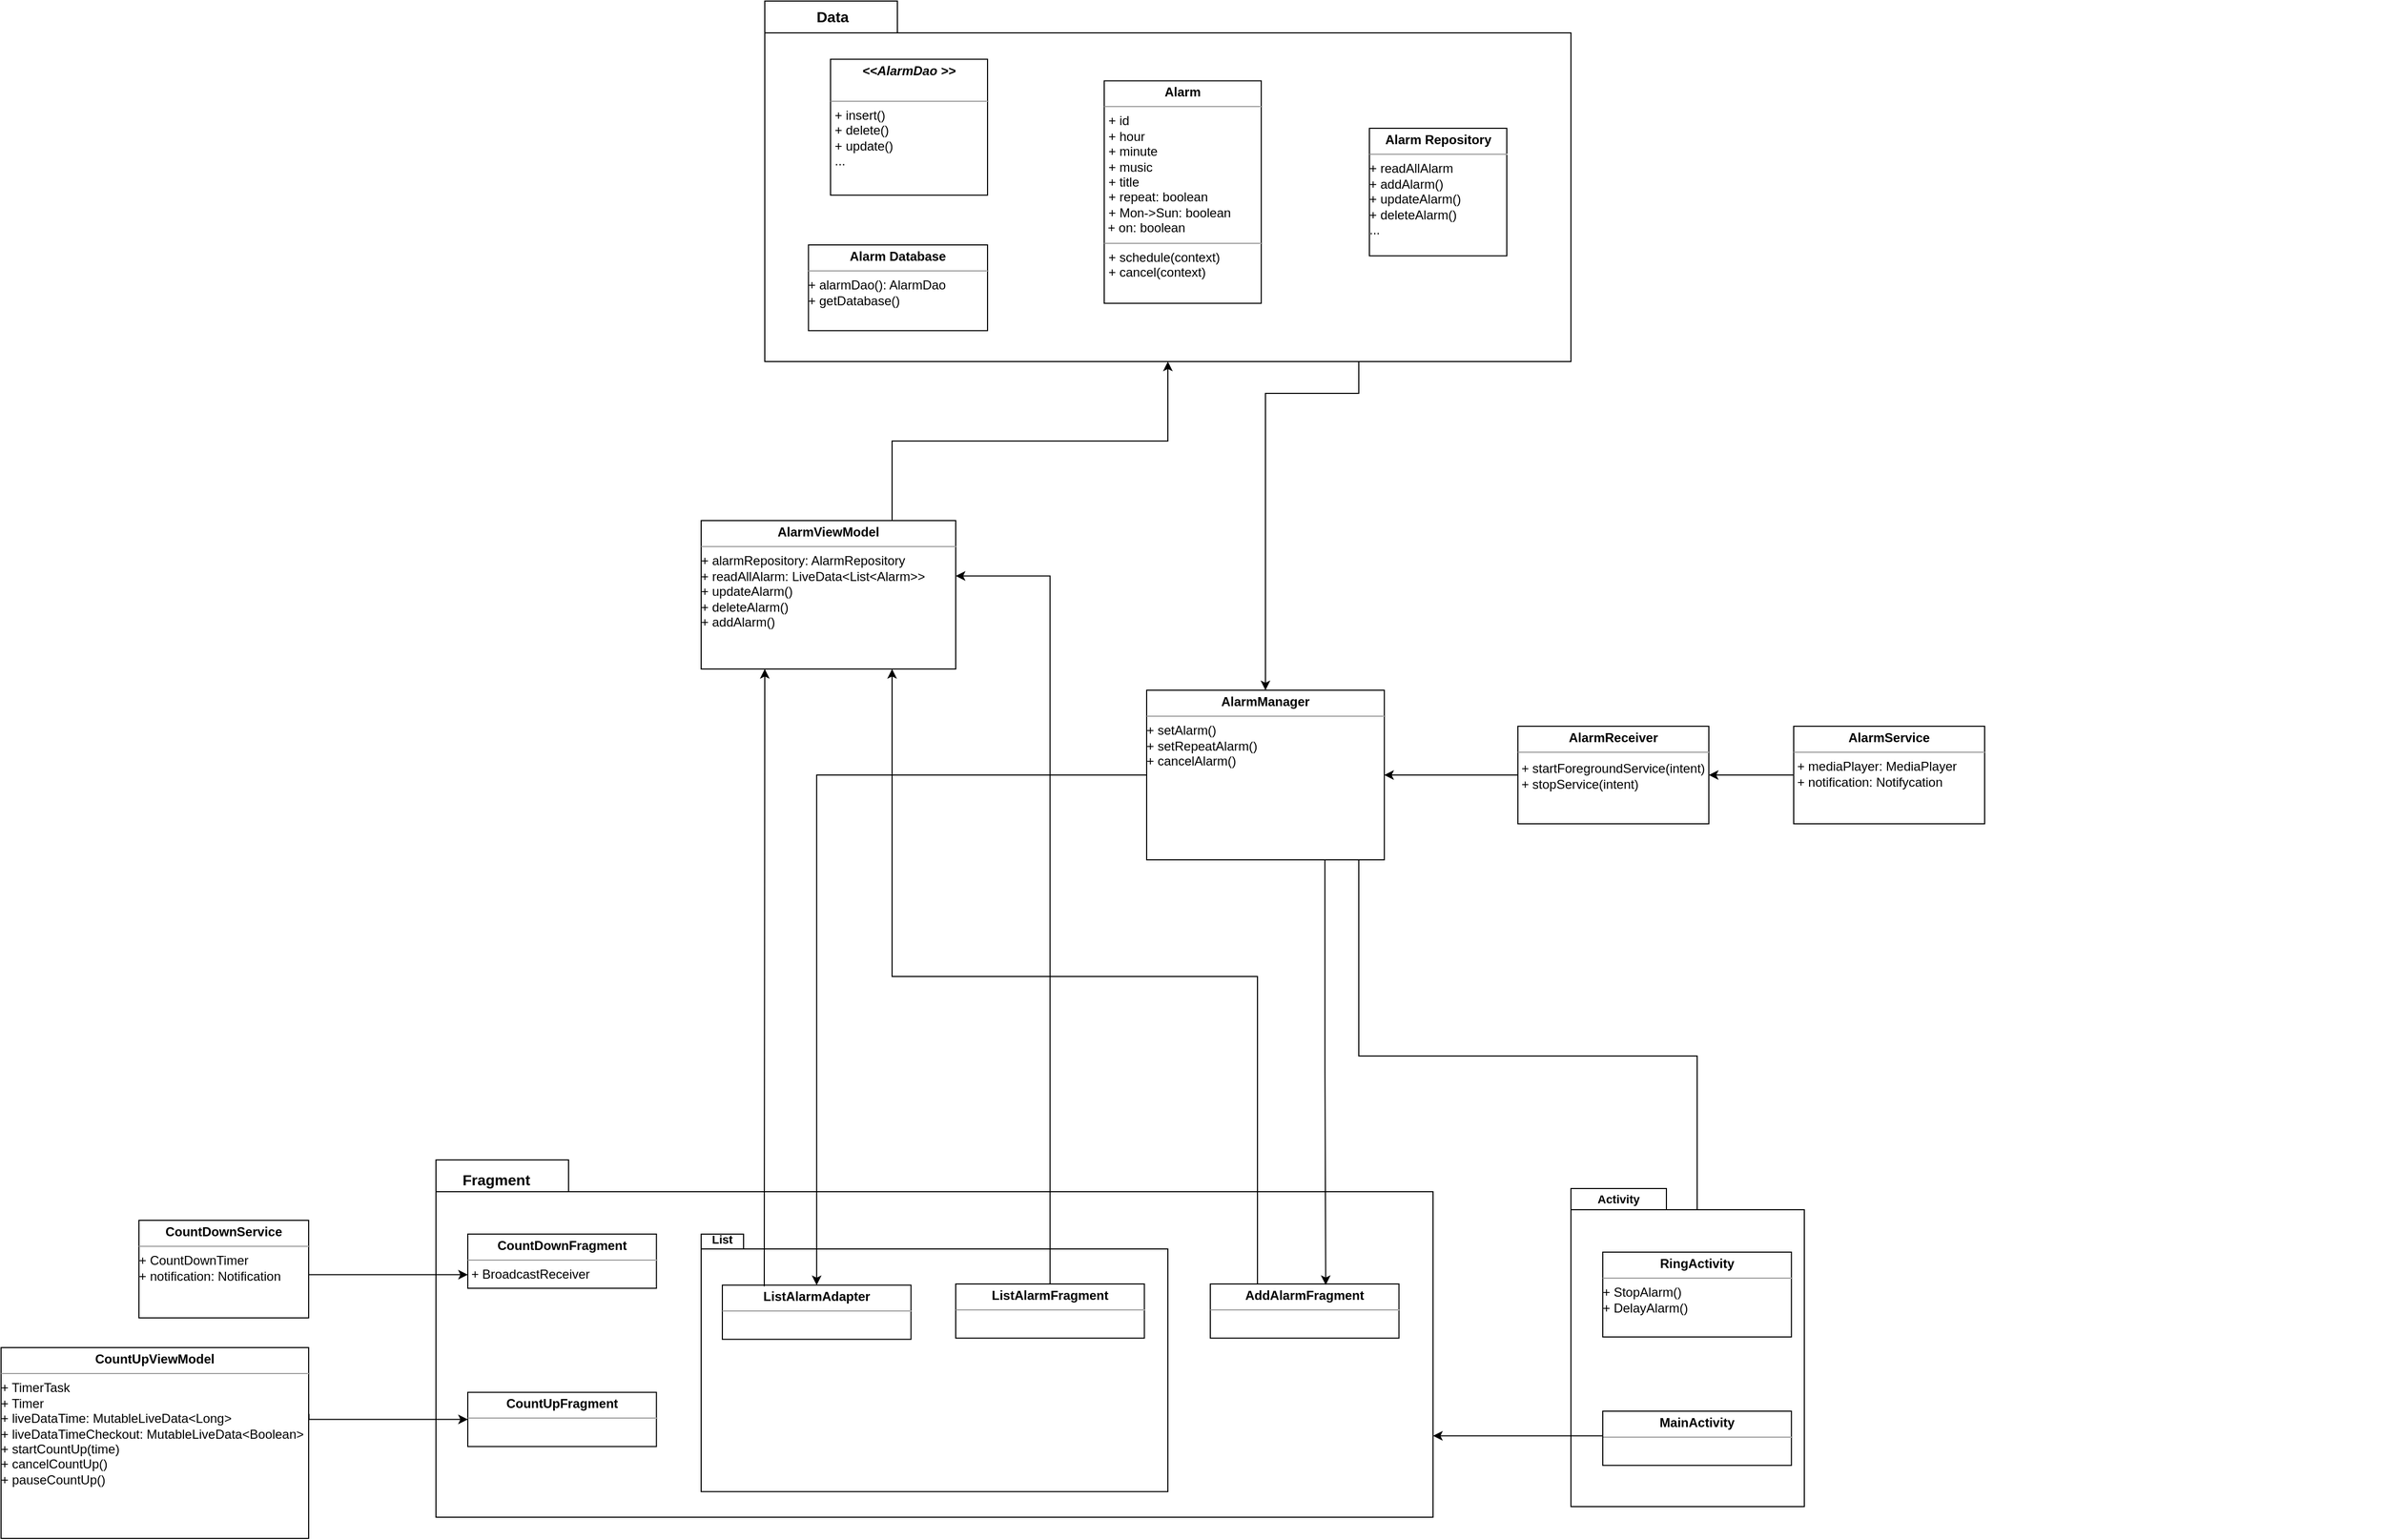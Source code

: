 <mxfile version="15.4.1" type="device"><diagram name="Page-1" id="b5b7bab2-c9e2-2cf4-8b2a-24fd1a2a6d21"><mxGraphModel dx="5305" dy="2823" grid="1" gridSize="10" guides="1" tooltips="1" connect="1" arrows="1" fold="1" page="1" pageScale="1" pageWidth="827" pageHeight="1169" background="none" math="0" shadow="0"><root><mxCell id="0"/><mxCell id="1" parent="0"/><mxCell id="6e0c8c40b5770093-30" value="" style="group" parent="1" vertex="1" connectable="0"><mxGeometry x="1045.5" y="294.5" width="230" height="480" as="geometry"/></mxCell><mxCell id="eLD6-oYb5JGd_3WExHtJ-1" value="" style="group" parent="1" vertex="1" connectable="0"><mxGeometry x="-250" y="-310" width="760" height="340" as="geometry"/></mxCell><mxCell id="6e0c8c40b5770093-72" value="" style="shape=folder;fontStyle=1;spacingTop=10;tabWidth=125;tabHeight=30;tabPosition=left;html=1;rounded=0;shadow=0;comic=0;labelBackgroundColor=none;strokeWidth=1;fillColor=none;fontFamily=Verdana;fontSize=10;align=center;" parent="eLD6-oYb5JGd_3WExHtJ-1" vertex="1"><mxGeometry width="760" height="340" as="geometry"/></mxCell><mxCell id="RQM73W5lyMiwXqJLtOtJ-2" value="&lt;font style=&quot;font-size: 14px&quot;&gt;&lt;b&gt;Data&lt;/b&gt;&lt;/font&gt;" style="text;html=1;strokeColor=none;fillColor=none;align=center;verticalAlign=middle;whiteSpace=wrap;rounded=0;" parent="eLD6-oYb5JGd_3WExHtJ-1" vertex="1"><mxGeometry x="41.169" width="46.257" height="30.083" as="geometry"/></mxCell><mxCell id="RQM73W5lyMiwXqJLtOtJ-3" value="&lt;p style=&quot;margin: 0px ; margin-top: 4px ; text-align: center&quot;&gt;&lt;b&gt;&lt;i&gt;&amp;lt;&amp;lt;AlarmDao &amp;gt;&amp;gt;&lt;br&gt;&lt;/i&gt;&lt;br&gt;&lt;/b&gt;&lt;/p&gt;&lt;hr size=&quot;1&quot;&gt;&lt;p style=&quot;margin: 0px ; margin-left: 4px&quot;&gt;&lt;/p&gt;&lt;p style=&quot;margin: 0px ; margin-left: 4px&quot;&gt;&lt;span&gt;+ insert()&lt;/span&gt;&lt;br&gt;&lt;/p&gt;&lt;p style=&quot;margin: 0px ; margin-left: 4px&quot;&gt;+ delete()&lt;/p&gt;&lt;p style=&quot;margin: 0px ; margin-left: 4px&quot;&gt;+ update()&lt;/p&gt;&lt;p style=&quot;margin: 0px ; margin-left: 4px&quot;&gt;...&lt;/p&gt;" style="verticalAlign=top;align=left;overflow=fill;fontSize=12;fontFamily=Helvetica;html=1;" parent="eLD6-oYb5JGd_3WExHtJ-1" vertex="1"><mxGeometry x="61.973" y="54.845" width="148.03" height="128.232" as="geometry"/></mxCell><mxCell id="RQM73W5lyMiwXqJLtOtJ-5" value="&lt;p style=&quot;margin: 0px ; margin-top: 4px ; text-align: center&quot;&gt;&lt;b&gt;Alarm&lt;/b&gt;&lt;/p&gt;&lt;hr size=&quot;1&quot;&gt;&lt;p style=&quot;margin: 0px ; margin-left: 4px&quot;&gt;&lt;span&gt;+ id&lt;/span&gt;&lt;/p&gt;&lt;p style=&quot;margin: 0px ; margin-left: 4px&quot;&gt;+ hour&lt;/p&gt;&lt;p style=&quot;margin: 0px ; margin-left: 4px&quot;&gt;+ minute&lt;/p&gt;&lt;p style=&quot;margin: 0px ; margin-left: 4px&quot;&gt;+ music&lt;/p&gt;&lt;p style=&quot;margin: 0px ; margin-left: 4px&quot;&gt;+ title&lt;/p&gt;&lt;p style=&quot;margin: 0px ; margin-left: 4px&quot;&gt;+ repeat: boolean&lt;/p&gt;&lt;p style=&quot;margin: 0px ; margin-left: 4px&quot;&gt;+ Mon-&amp;gt;Sun: boolean&lt;/p&gt;&amp;nbsp;+ on: boolean&lt;hr size=&quot;1&quot;&gt;&lt;p style=&quot;margin: 0px ; margin-left: 4px&quot;&gt;&lt;span&gt;+ schedule(context)&lt;/span&gt;&lt;/p&gt;&lt;p style=&quot;margin: 0px ; margin-left: 4px&quot;&gt;&lt;span&gt;+ cancel(context)&lt;/span&gt;&lt;br&gt;&lt;/p&gt;" style="verticalAlign=top;align=left;overflow=fill;fontSize=12;fontFamily=Helvetica;html=1;" parent="eLD6-oYb5JGd_3WExHtJ-1" vertex="1"><mxGeometry x="320" y="75.25" width="148.03" height="209.83" as="geometry"/></mxCell><mxCell id="RQM73W5lyMiwXqJLtOtJ-10" value="&lt;p style=&quot;margin: 0px ; margin-top: 4px ; text-align: center&quot;&gt;&lt;b&gt;Alarm Database&lt;/b&gt;&lt;br&gt;&lt;/p&gt;&lt;hr size=&quot;1&quot;&gt;&lt;div style=&quot;height: 2px&quot;&gt;+ alarmDao(): AlarmDao&lt;br&gt;+ getDatabase()&lt;br&gt;&lt;/div&gt;&lt;span style=&quot;color: rgba(0 , 0 , 0 , 0) ; font-family: monospace ; font-size: 0px&quot;&gt;%3CmxGraphModel%3E%3Croot%3E%3CmxCell%20id%3D%220%22%2F%3E%3CmxCell%20id%3D%221%22%20parent%3D%220%22%2F%3E%3CmxCell%20id%3D%222%22%20value%3D%22%22%20style%3D%22endArrow%3DdiamondThin%3BendFill%3D0%3BendSize%3D24%3Bhtml%3D1%3Brounded%3D0%3BedgeStyle%3DorthogonalEdgeStyle%3BentryX%3D0.25%3BentryY%3D1%3BentryDx%3D0%3BentryDy%3D0%3B%22%20edge%3D%221%22%20parent%3D%221%22%3E%3CmxGeometry%20width%3D%22160%22%20relative%3D%221%22%20as%3D%22geometry%22%3E%3CmxPoint%20x%3D%2220%22%20y%3D%22800%22%20as%3D%22sourcePoint%22%2F%3E%3CmxPoint%20x%3D%2214.455%22%20y%3D%22471.111%22%20as%3D%22targetPoint%22%2F%3E%3CArray%20as%3D%22points%22%3E%3CmxPoint%20x%3D%2214%22%20y%3D%22800%22%2F%3E%3C%2FArray%3E%3C%2FmxGeometry%3E%3C%2FmxCell%3E%3C%2Froot%3E%3C%2FmxGraphModel%3E&lt;/span&gt;" style="verticalAlign=top;align=left;overflow=fill;fontSize=12;fontFamily=Helvetica;html=1;" parent="eLD6-oYb5JGd_3WExHtJ-1" vertex="1"><mxGeometry x="41.17" y="230" width="168.83" height="80.86" as="geometry"/></mxCell><mxCell id="RQM73W5lyMiwXqJLtOtJ-11" value="&lt;p style=&quot;margin: 0px ; margin-top: 4px ; text-align: center&quot;&gt;&lt;b&gt;Alarm Repository&lt;/b&gt;&lt;br&gt;&lt;/p&gt;&lt;hr size=&quot;1&quot;&gt;&lt;div style=&quot;height: 2px&quot;&gt;+ readAllAlarm&lt;br&gt;+ addAlarm()&lt;br&gt;+ updateAlarm()&lt;br&gt;+ deleteAlarm()&lt;br&gt;...&lt;/div&gt;&lt;div style=&quot;height: 2px&quot;&gt;&lt;br&gt;&lt;/div&gt;&lt;div style=&quot;height: 2px&quot;&gt;&lt;br&gt;&lt;/div&gt;" style="verticalAlign=top;align=left;overflow=fill;fontSize=12;fontFamily=Helvetica;html=1;" parent="eLD6-oYb5JGd_3WExHtJ-1" vertex="1"><mxGeometry x="569.996" y="119.996" width="129.521" height="120.332" as="geometry"/></mxCell><mxCell id="eLD6-oYb5JGd_3WExHtJ-2" value="" style="group" parent="1" vertex="1" connectable="0"><mxGeometry x="-560" y="770" width="940" height="350" as="geometry"/></mxCell><mxCell id="RQM73W5lyMiwXqJLtOtJ-13" value="" style="shape=folder;fontStyle=1;spacingTop=10;tabWidth=125;tabHeight=30;tabPosition=left;html=1;rounded=0;shadow=0;comic=0;labelBackgroundColor=none;strokeWidth=1;fillColor=none;fontFamily=Verdana;fontSize=10;align=center;container=1;" parent="eLD6-oYb5JGd_3WExHtJ-2" vertex="1"><mxGeometry x="1.687e-15" y="12.963" width="940" height="337.037" as="geometry"/></mxCell><mxCell id="MC2lxnL7S-Zu5yuS10Bq-2" value="&lt;p style=&quot;margin: 0px ; margin-top: 4px ; text-align: center&quot;&gt;&lt;b&gt;CountDownFragment&lt;/b&gt;&lt;/p&gt;&lt;hr size=&quot;1&quot;&gt;&lt;div style=&quot;height: 2px&quot;&gt;&amp;nbsp;+ BroadcastReceiver&lt;/div&gt;" style="verticalAlign=top;align=left;overflow=fill;fontSize=12;fontFamily=Helvetica;html=1;" parent="RQM73W5lyMiwXqJLtOtJ-13" vertex="1"><mxGeometry x="30.004" y="70.001" width="177.838" height="51.111" as="geometry"/></mxCell><mxCell id="MC2lxnL7S-Zu5yuS10Bq-3" value="&lt;p style=&quot;margin: 0px ; margin-top: 4px ; text-align: center&quot;&gt;&lt;b&gt;CountUpFragment&lt;/b&gt;&lt;/p&gt;&lt;hr size=&quot;1&quot;&gt;&lt;div style=&quot;height: 2px&quot;&gt;&lt;/div&gt;" style="verticalAlign=top;align=left;overflow=fill;fontSize=12;fontFamily=Helvetica;html=1;" parent="RQM73W5lyMiwXqJLtOtJ-13" vertex="1"><mxGeometry x="30.001" y="219.261" width="177.838" height="51.111" as="geometry"/></mxCell><mxCell id="RQM73W5lyMiwXqJLtOtJ-28" value="&lt;p style=&quot;margin: 0px ; margin-top: 4px ; text-align: center&quot;&gt;&lt;b&gt;AddAlarmFragment&lt;/b&gt;&lt;/p&gt;&lt;hr size=&quot;1&quot;&gt;&lt;div style=&quot;height: 2px&quot;&gt;&lt;/div&gt;" style="verticalAlign=top;align=left;overflow=fill;fontSize=12;fontFamily=Helvetica;html=1;" parent="RQM73W5lyMiwXqJLtOtJ-13" vertex="1"><mxGeometry x="730.004" y="117.041" width="177.838" height="51.111" as="geometry"/></mxCell><mxCell id="eLD6-oYb5JGd_3WExHtJ-24" value="" style="shape=folder;fontStyle=1;spacingTop=10;tabWidth=40;tabHeight=14;tabPosition=left;html=1;" parent="RQM73W5lyMiwXqJLtOtJ-13" vertex="1"><mxGeometry x="250" y="70" width="440" height="242.96" as="geometry"/></mxCell><mxCell id="RQM73W5lyMiwXqJLtOtJ-14" value="&lt;b&gt;&lt;font style=&quot;font-size: 14px&quot;&gt;Fragment&lt;/font&gt;&lt;/b&gt;" style="text;html=1;strokeColor=none;fillColor=none;align=center;verticalAlign=middle;whiteSpace=wrap;rounded=0;" parent="RQM73W5lyMiwXqJLtOtJ-13" vertex="1"><mxGeometry width="113.939" height="38.889" as="geometry"/></mxCell><mxCell id="eLD6-oYb5JGd_3WExHtJ-35" value="&lt;p style=&quot;margin: 0px ; margin-top: 4px ; text-align: center&quot;&gt;&lt;b&gt;ListAlarmAdapter&lt;/b&gt;&lt;/p&gt;&lt;hr size=&quot;1&quot;&gt;&lt;div style=&quot;height: 2px&quot;&gt;&lt;br&gt;&lt;/div&gt;" style="verticalAlign=top;align=left;overflow=fill;fontSize=12;fontFamily=Helvetica;html=1;" parent="RQM73W5lyMiwXqJLtOtJ-13" vertex="1"><mxGeometry x="269.995" y="118.147" width="177.838" height="51.111" as="geometry"/></mxCell><mxCell id="eLD6-oYb5JGd_3WExHtJ-37" value="&lt;p style=&quot;margin: 0px ; margin-top: 4px ; text-align: center&quot;&gt;&lt;b&gt;ListAlarmFragment&lt;/b&gt;&lt;/p&gt;&lt;hr size=&quot;1&quot;&gt;&lt;div style=&quot;height: 2px&quot;&gt;&lt;/div&gt;" style="verticalAlign=top;align=left;overflow=fill;fontSize=12;fontFamily=Helvetica;html=1;" parent="RQM73W5lyMiwXqJLtOtJ-13" vertex="1"><mxGeometry x="489.995" y="117.04" width="177.838" height="51.111" as="geometry"/></mxCell><mxCell id="JF_MvbeH-GGZe3EXzldK-24" value="&lt;b&gt;&lt;font style=&quot;font-size: 11px&quot;&gt;List&lt;/font&gt;&lt;/b&gt;" style="text;html=1;strokeColor=none;fillColor=none;align=center;verticalAlign=middle;whiteSpace=wrap;rounded=0;" parent="RQM73W5lyMiwXqJLtOtJ-13" vertex="1"><mxGeometry x="250" y="70" width="40" height="10" as="geometry"/></mxCell><mxCell id="JF_MvbeH-GGZe3EXzldK-13" style="edgeStyle=orthogonalEdgeStyle;rounded=0;orthogonalLoop=1;jettySize=auto;html=1;exitX=0.75;exitY=0;exitDx=0;exitDy=0;" parent="1" source="eLD6-oYb5JGd_3WExHtJ-8" target="6e0c8c40b5770093-72" edge="1"><mxGeometry relative="1" as="geometry"/></mxCell><mxCell id="eLD6-oYb5JGd_3WExHtJ-8" value="&lt;p style=&quot;margin: 0px ; margin-top: 4px ; text-align: center&quot;&gt;&lt;b&gt;AlarmViewModel&lt;/b&gt;&lt;br&gt;&lt;/p&gt;&lt;hr size=&quot;1&quot;&gt;&lt;div style=&quot;height: 2px&quot;&gt;+ alarmRepository: AlarmRepository&lt;br&gt;+ readAllAlarm: LiveData&amp;lt;List&amp;lt;Alarm&amp;gt;&amp;gt;&lt;br&gt;+ updateAlarm()&lt;div style=&quot;padding: 0px ; margin: 0px&quot;&gt;+ deleteAlarm()&lt;br&gt;+ addAlarm()&lt;/div&gt;&lt;/div&gt;&lt;div style=&quot;height: 2px&quot;&gt;&lt;br&gt;&amp;nbsp;&lt;/div&gt;&lt;div style=&quot;height: 2px&quot;&gt;&lt;br&gt;&lt;/div&gt;" style="verticalAlign=top;align=left;overflow=fill;fontSize=12;fontFamily=Helvetica;html=1;" parent="1" vertex="1"><mxGeometry x="-310" y="180" width="240" height="140" as="geometry"/></mxCell><mxCell id="JF_MvbeH-GGZe3EXzldK-14" style="edgeStyle=orthogonalEdgeStyle;rounded=0;orthogonalLoop=1;jettySize=auto;html=1;exitX=0;exitY=0.5;exitDx=0;exitDy=0;" parent="1" source="eLD6-oYb5JGd_3WExHtJ-43" target="eLD6-oYb5JGd_3WExHtJ-35" edge="1"><mxGeometry relative="1" as="geometry"/></mxCell><mxCell id="JF_MvbeH-GGZe3EXzldK-17" style="edgeStyle=orthogonalEdgeStyle;rounded=0;orthogonalLoop=1;jettySize=auto;html=1;exitX=0.75;exitY=1;exitDx=0;exitDy=0;entryX=0.612;entryY=0.019;entryDx=0;entryDy=0;entryPerimeter=0;" parent="1" source="eLD6-oYb5JGd_3WExHtJ-43" target="RQM73W5lyMiwXqJLtOtJ-28" edge="1"><mxGeometry relative="1" as="geometry"/></mxCell><mxCell id="JF_MvbeH-GGZe3EXzldK-18" style="edgeStyle=orthogonalEdgeStyle;rounded=0;orthogonalLoop=1;jettySize=auto;html=1;exitX=1;exitY=1;exitDx=0;exitDy=0;" parent="1" source="eLD6-oYb5JGd_3WExHtJ-43" target="58GzWoHtXy8jwC2MUjkS-5" edge="1"><mxGeometry relative="1" as="geometry"><Array as="points"><mxPoint x="310" y="500"/><mxPoint x="310" y="685"/><mxPoint x="629" y="685"/></Array></mxGeometry></mxCell><mxCell id="eLD6-oYb5JGd_3WExHtJ-43" value="&lt;p style=&quot;margin: 0px ; margin-top: 4px ; text-align: center&quot;&gt;&lt;b&gt;AlarmManager&lt;/b&gt;&lt;br&gt;&lt;/p&gt;&lt;hr size=&quot;1&quot;&gt;&lt;div style=&quot;height: 2px&quot;&gt;+ setAlarm()&lt;br&gt;+ setRepeatAlarm()&lt;br&gt;+ cancelAlarm()&lt;/div&gt;&lt;div style=&quot;height: 2px&quot;&gt;&lt;br&gt;&lt;/div&gt;&lt;span style=&quot;color: rgba(0 , 0 , 0 , 0) ; font-family: monospace ; font-size: 0px&quot;&gt;%3CmxGraphModel%3E%3Croot%3E%3CmxCell%20id%3D%220%22%2F%3E%3CmxCell%20id%3D%221%22%20parent%3D%220%22%2F%3E%3CmxCell%20id%3D%222%22%20value%3D%22%22%20style%3D%22endArrow%3DdiamondThin%3BendFill%3D0%3BendSize%3D24%3Bhtml%3D1%3Brounded%3D0%3BedgeStyle%3DorthogonalEdgeStyle%3BentryX%3D0.25%3BentryY%3D1%3BentryDx%3D0%3BentryDy%3D0%3B%22%20edge%3D%221%22%20parent%3D%221%22%3E%3CmxGeometry%20width%3D%22160%22%20relative%3D%221%22%20as%3D%22geometry%22%3E%3CmxPoint%20x%3D%2220%22%20y%3D%22800%22%20as%3D%22sourcePoint%22%2F%3E%3CmxPoint%20x%3D%2214.455%22%20y%3D%22471.111%22%20as%3D%22targetPoint%22%2F%3E%3CArray%20as%3D%22points%22%3E%3CmxPoint%20x%3D%2214%22%20y%3D%22800%22%2F%3E%3C%2FArray%3E%3C%2FmxGeometry%3E%3C%2FmxCell%3E%3C%2Froot%3E%3C%2FmxGraphModel%3E&lt;/span&gt;" style="verticalAlign=top;align=left;overflow=fill;fontSize=12;fontFamily=Helvetica;html=1;" parent="1" vertex="1"><mxGeometry x="110" y="340" width="224.07" height="160" as="geometry"/></mxCell><mxCell id="JF_MvbeH-GGZe3EXzldK-8" style="edgeStyle=orthogonalEdgeStyle;rounded=0;orthogonalLoop=1;jettySize=auto;html=1;exitX=0;exitY=0.5;exitDx=0;exitDy=0;" parent="1" source="eLD6-oYb5JGd_3WExHtJ-44" target="eLD6-oYb5JGd_3WExHtJ-45" edge="1"><mxGeometry relative="1" as="geometry"/></mxCell><mxCell id="eLD6-oYb5JGd_3WExHtJ-44" value="&lt;p style=&quot;margin: 0px ; margin-top: 4px ; text-align: center&quot;&gt;&lt;b&gt;AlarmService&lt;/b&gt;&lt;br&gt;&lt;/p&gt;&lt;hr size=&quot;1&quot;&gt;&lt;div style=&quot;height: 2px&quot;&gt;&amp;nbsp;+ mediaPlayer: MediaPlayer&lt;br&gt;&amp;nbsp;+ notification: Notifycation&lt;/div&gt;&lt;div style=&quot;height: 2px&quot;&gt;&amp;nbsp;&lt;/div&gt;" style="verticalAlign=top;align=left;overflow=fill;fontSize=12;fontFamily=Helvetica;html=1;" parent="1" vertex="1"><mxGeometry x="720" y="373.99" width="180" height="92.02" as="geometry"/></mxCell><mxCell id="JF_MvbeH-GGZe3EXzldK-7" style="edgeStyle=orthogonalEdgeStyle;rounded=0;orthogonalLoop=1;jettySize=auto;html=1;exitX=0;exitY=0.5;exitDx=0;exitDy=0;" parent="1" source="eLD6-oYb5JGd_3WExHtJ-45" edge="1"><mxGeometry relative="1" as="geometry"><mxPoint x="334" y="420" as="targetPoint"/><Array as="points"><mxPoint x="334" y="420"/></Array></mxGeometry></mxCell><mxCell id="eLD6-oYb5JGd_3WExHtJ-45" value="&lt;p style=&quot;margin: 0px ; margin-top: 4px ; text-align: center&quot;&gt;&lt;b&gt;AlarmReceiver&lt;/b&gt;&lt;br&gt;&lt;/p&gt;&lt;hr size=&quot;1&quot;&gt;&lt;div style=&quot;height: 2px&quot;&gt;&amp;nbsp;&lt;/div&gt;&lt;div style=&quot;height: 2px&quot;&gt;&amp;nbsp;+ startForegroundService(intent)&lt;br&gt;&amp;nbsp;+ stopService(intent)&lt;/div&gt;" style="verticalAlign=top;align=left;overflow=fill;fontSize=12;fontFamily=Helvetica;html=1;" parent="1" vertex="1"><mxGeometry x="460" y="373.99" width="180" height="92.02" as="geometry"/></mxCell><mxCell id="JF_MvbeH-GGZe3EXzldK-10" style="edgeStyle=orthogonalEdgeStyle;rounded=0;orthogonalLoop=1;jettySize=auto;html=1;exitX=1;exitY=0.5;exitDx=0;exitDy=0;entryX=0;entryY=0.75;entryDx=0;entryDy=0;" parent="1" source="eLD6-oYb5JGd_3WExHtJ-50" target="MC2lxnL7S-Zu5yuS10Bq-2" edge="1"><mxGeometry relative="1" as="geometry"><Array as="points"><mxPoint x="-680" y="891"/></Array></mxGeometry></mxCell><mxCell id="eLD6-oYb5JGd_3WExHtJ-50" value="&lt;p style=&quot;margin: 0px ; margin-top: 4px ; text-align: center&quot;&gt;&lt;b&gt;CountDownService&lt;/b&gt;&lt;br&gt;&lt;/p&gt;&lt;hr size=&quot;1&quot;&gt;&lt;div style=&quot;height: 2px&quot;&gt;+ CountDownTimer&lt;br&gt;+ notification: Notification&lt;/div&gt;" style="verticalAlign=top;align=left;overflow=fill;fontSize=12;fontFamily=Helvetica;html=1;" parent="1" vertex="1"><mxGeometry x="-840" y="840" width="160" height="92.02" as="geometry"/></mxCell><mxCell id="58GzWoHtXy8jwC2MUjkS-3" value="" style="group;container=1;" parent="1" vertex="1" connectable="0"><mxGeometry x="510" y="810" width="220" height="300" as="geometry"/></mxCell><mxCell id="58GzWoHtXy8jwC2MUjkS-1" value="" style="shape=folder;fontStyle=1;spacingTop=10;tabWidth=90;tabHeight=20;tabPosition=left;html=1;" parent="58GzWoHtXy8jwC2MUjkS-3" vertex="1"><mxGeometry width="220.0" height="300" as="geometry"/></mxCell><mxCell id="58GzWoHtXy8jwC2MUjkS-2" value="&lt;b&gt;&lt;font style=&quot;font-size: 11px&quot;&gt;Activity&lt;/font&gt;&lt;/b&gt;" style="text;html=1;strokeColor=none;fillColor=none;align=center;verticalAlign=middle;whiteSpace=wrap;rounded=0;container=1;" parent="58GzWoHtXy8jwC2MUjkS-3" vertex="1"><mxGeometry width="90" height="20" as="geometry"/></mxCell><mxCell id="58GzWoHtXy8jwC2MUjkS-4" value="&lt;p style=&quot;margin: 0px ; margin-top: 4px ; text-align: center&quot;&gt;&lt;b&gt;MainActivity&lt;/b&gt;&lt;/p&gt;&lt;hr size=&quot;1&quot;&gt;&lt;div style=&quot;height: 2px&quot;&gt;&lt;/div&gt;" style="verticalAlign=top;align=left;overflow=fill;fontSize=12;fontFamily=Helvetica;html=1;" parent="58GzWoHtXy8jwC2MUjkS-3" vertex="1"><mxGeometry x="30" y="210" width="177.84" height="51.12" as="geometry"/></mxCell><mxCell id="58GzWoHtXy8jwC2MUjkS-5" value="&lt;p style=&quot;margin: 0px ; margin-top: 4px ; text-align: center&quot;&gt;&lt;b&gt;RingActivity&lt;/b&gt;&lt;/p&gt;&lt;hr size=&quot;1&quot;&gt;&lt;div style=&quot;height: 2px&quot;&gt;+ StopAlarm()&lt;br&gt;+ DelayAlarm()&lt;/div&gt;" style="verticalAlign=top;align=left;overflow=fill;fontSize=12;fontFamily=Helvetica;html=1;" parent="58GzWoHtXy8jwC2MUjkS-3" vertex="1"><mxGeometry x="30" y="60" width="177.84" height="80" as="geometry"/></mxCell><mxCell id="JF_MvbeH-GGZe3EXzldK-11" style="edgeStyle=orthogonalEdgeStyle;rounded=0;orthogonalLoop=1;jettySize=auto;html=1;exitX=1.001;exitY=0.348;exitDx=0;exitDy=0;entryX=0;entryY=0.5;entryDx=0;entryDy=0;exitPerimeter=0;" parent="1" source="58GzWoHtXy8jwC2MUjkS-9" target="MC2lxnL7S-Zu5yuS10Bq-3" edge="1"><mxGeometry relative="1" as="geometry"><Array as="points"><mxPoint x="-680" y="1028"/></Array></mxGeometry></mxCell><mxCell id="58GzWoHtXy8jwC2MUjkS-9" value="&lt;p style=&quot;margin: 0px ; margin-top: 4px ; text-align: center&quot;&gt;&lt;b&gt;CountUpViewModel&lt;/b&gt;&lt;br&gt;&lt;/p&gt;&lt;hr size=&quot;1&quot;&gt;&lt;div style=&quot;height: 2px&quot;&gt;+ TimerTask&lt;br&gt;+ Timer&lt;br&gt;+ liveDataTime: MutableLiveData&amp;lt;Long&amp;gt;&lt;br&gt;+ liveDataTimeCheckout: MutableLiveData&amp;lt;Boolean&amp;gt;&lt;br&gt;+ startCountUp(time)&lt;br&gt;+ cancelCountUp()&lt;br&gt;+ pauseCountUp()&lt;br&gt;&lt;br&gt;&lt;/div&gt;" style="verticalAlign=top;align=left;overflow=fill;fontSize=12;fontFamily=Helvetica;html=1;" parent="1" vertex="1"><mxGeometry x="-970" y="960" width="290" height="180" as="geometry"/></mxCell><mxCell id="JF_MvbeH-GGZe3EXzldK-15" style="edgeStyle=orthogonalEdgeStyle;rounded=0;orthogonalLoop=1;jettySize=auto;html=1;entryX=0.25;entryY=1;entryDx=0;entryDy=0;exitX=0.222;exitY=0.022;exitDx=0;exitDy=0;exitPerimeter=0;" parent="1" source="eLD6-oYb5JGd_3WExHtJ-35" target="eLD6-oYb5JGd_3WExHtJ-8" edge="1"><mxGeometry relative="1" as="geometry"><mxPoint x="-260" y="910" as="sourcePoint"/><mxPoint x="-245" y="400" as="targetPoint"/><Array as="points"><mxPoint x="-250" y="900"/><mxPoint x="-250" y="900"/></Array></mxGeometry></mxCell><mxCell id="JF_MvbeH-GGZe3EXzldK-16" style="edgeStyle=orthogonalEdgeStyle;rounded=0;orthogonalLoop=1;jettySize=auto;html=1;exitX=0.25;exitY=0;exitDx=0;exitDy=0;entryX=0.75;entryY=1;entryDx=0;entryDy=0;" parent="1" source="RQM73W5lyMiwXqJLtOtJ-28" target="eLD6-oYb5JGd_3WExHtJ-8" edge="1"><mxGeometry relative="1" as="geometry"/></mxCell><mxCell id="JF_MvbeH-GGZe3EXzldK-19" style="edgeStyle=orthogonalEdgeStyle;rounded=0;orthogonalLoop=1;jettySize=auto;html=1;exitX=0;exitY=0.5;exitDx=0;exitDy=0;entryX=0;entryY=0;entryDx=940;entryDy=260.278;entryPerimeter=0;" parent="1" source="58GzWoHtXy8jwC2MUjkS-4" target="RQM73W5lyMiwXqJLtOtJ-13" edge="1"><mxGeometry relative="1" as="geometry"><mxPoint x="390" y="1025" as="targetPoint"/><Array as="points"><mxPoint x="540" y="1043"/></Array></mxGeometry></mxCell><mxCell id="JF_MvbeH-GGZe3EXzldK-20" style="edgeStyle=orthogonalEdgeStyle;rounded=0;orthogonalLoop=1;jettySize=auto;html=1;" parent="1" edge="1"><mxGeometry relative="1" as="geometry"><mxPoint x="380" y="1030" as="targetPoint"/><mxPoint x="380" y="1030" as="sourcePoint"/></mxGeometry></mxCell><mxCell id="JF_MvbeH-GGZe3EXzldK-21" style="edgeStyle=orthogonalEdgeStyle;rounded=0;orthogonalLoop=1;jettySize=auto;html=1;exitX=0.75;exitY=1;exitDx=0;exitDy=0;exitPerimeter=0;" parent="1" source="6e0c8c40b5770093-72" target="eLD6-oYb5JGd_3WExHtJ-43" edge="1"><mxGeometry relative="1" as="geometry"><Array as="points"><mxPoint x="310" y="30"/><mxPoint x="310" y="60"/><mxPoint x="222" y="60"/></Array></mxGeometry></mxCell><mxCell id="JF_MvbeH-GGZe3EXzldK-22" style="edgeStyle=orthogonalEdgeStyle;rounded=0;orthogonalLoop=1;jettySize=auto;html=1;exitX=0.5;exitY=0;exitDx=0;exitDy=0;entryX=1;entryY=0.373;entryDx=0;entryDy=0;entryPerimeter=0;" parent="1" source="eLD6-oYb5JGd_3WExHtJ-37" target="eLD6-oYb5JGd_3WExHtJ-8" edge="1"><mxGeometry relative="1" as="geometry"/></mxCell></root></mxGraphModel></diagram></mxfile>